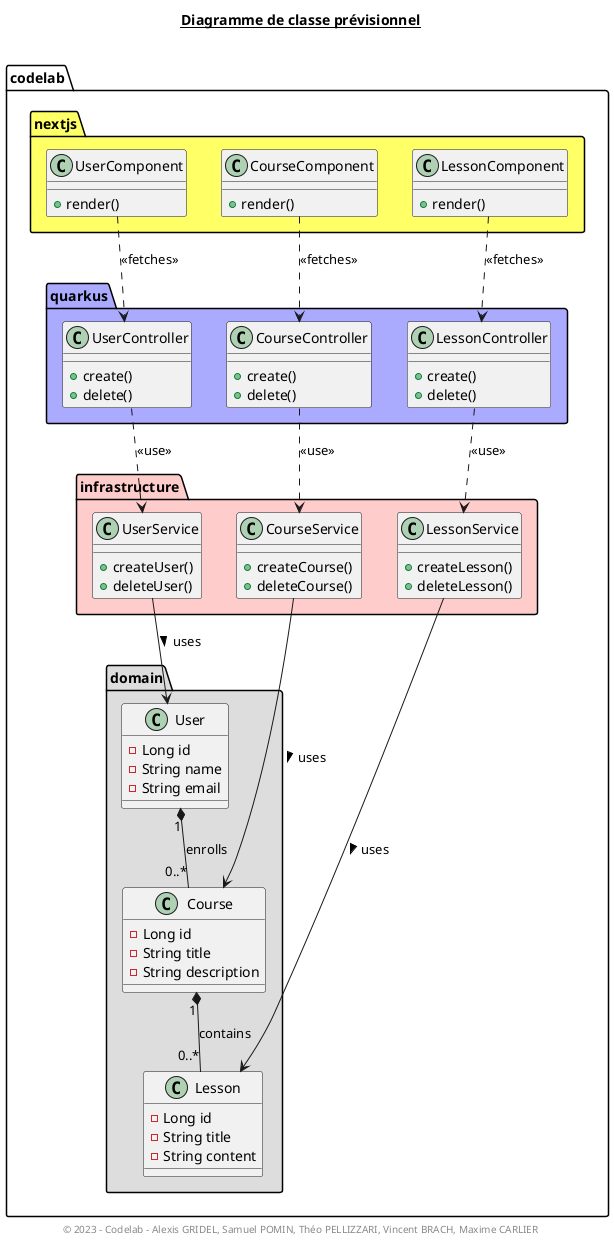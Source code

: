 @startuml
title __Diagramme de classe prévisionnel__\n
footer © 2023 - Codelab - Alexis GRIDEL, Samuel POMIN, Théo PELLIZZARI, Vincent BRACH, Maxime CARLIER

package "codelab.domain" #DDDDDD {
  class User {
    -Long id
    -String name
    -String email
  }

  class Course {
    -Long id
    -String title
    -String description
  }

  class Lesson {
    -Long id
    -String title
    -String content
  }

  User "1" *-- "0..*" Course : "enrolls"
  Course "1" *-- "0..*" Lesson : "contains"
}

package "codelab.infrastructure" #FFCCCC {
  class UserService {
    +createUser()
    +deleteUser()
  }

  class CourseService {
    +createCourse()
    +deleteCourse()
  }

  class LessonService {
    +createLesson()
    +deleteLesson()
  }

  UserService --> User : uses >
  CourseService --> Course : uses >
  LessonService --> Lesson : uses >
}

package "codelab.quarkus" #AAF {
  class UserController {
    +create()
    +delete()
  }

  class CourseController {
    +create()
    +delete()
  }

  class LessonController {
    +create()
    +delete()
  }

  UserController ..> UserService : <<use>>
  CourseController ..> CourseService : <<use>>
  LessonController ..> LessonService : <<use>>
}

package "codelab.nextjs" #FFFF66 {
  class UserComponent {
    +render()
  }

  class CourseComponent {
    +render()
  }

  class LessonComponent {
    +render()
  }
}

UserComponent ..> UserController : <<fetches>>
CourseComponent ..> CourseController : <<fetches>>
LessonComponent ..> LessonController : <<fetches>>

@enduml
